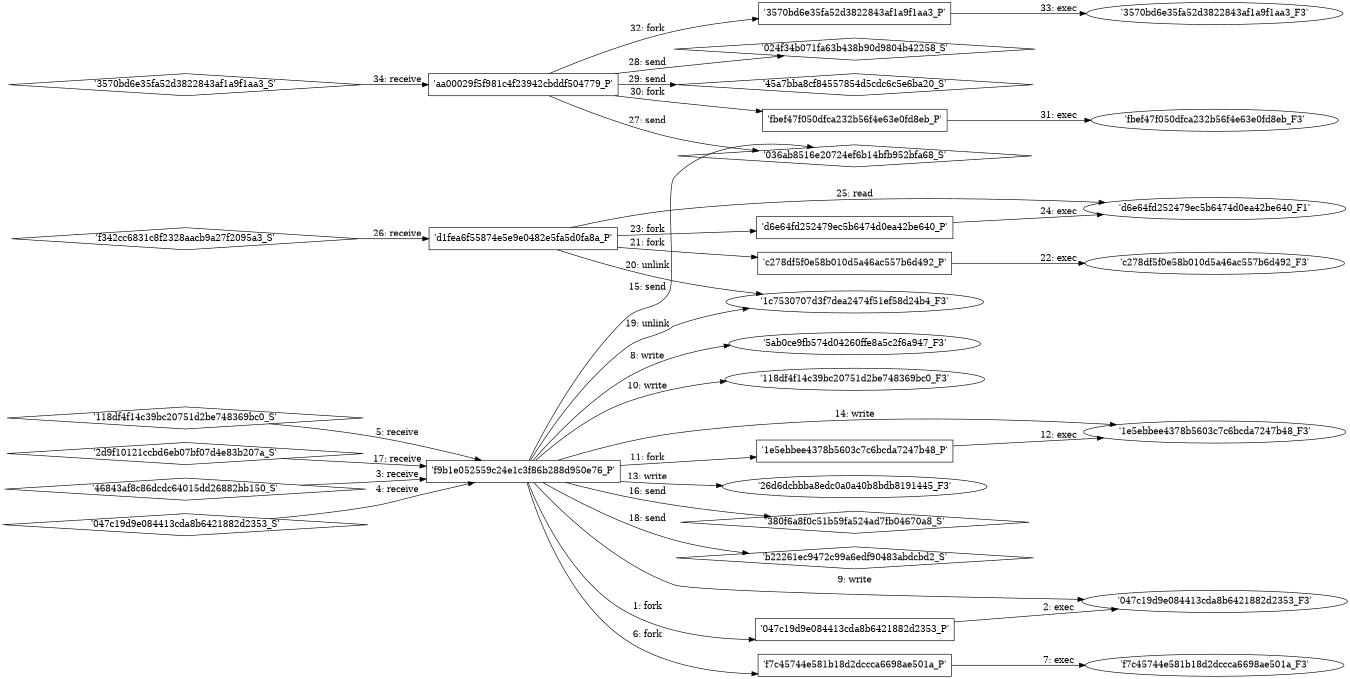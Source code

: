 digraph "D:\Learning\Paper\apt\基于CTI的攻击预警\Dataset\攻击图\ASGfromALLCTI\Cyber Security Week in Review (Feb. 8).dot" {
rankdir="LR"
size="9"
fixedsize="false"
splines="true"
nodesep=0.3
ranksep=0
fontsize=10
overlap="scalexy"
engine= "neato"
	"'f9b1e052559c24e1c3f86b288d950e76_P'" [node_type=Process shape=box]
	"'047c19d9e084413cda8b6421882d2353_P'" [node_type=Process shape=box]
	"'f9b1e052559c24e1c3f86b288d950e76_P'" -> "'047c19d9e084413cda8b6421882d2353_P'" [label="1: fork"]
	"'047c19d9e084413cda8b6421882d2353_P'" [node_type=Process shape=box]
	"'047c19d9e084413cda8b6421882d2353_F3'" [node_type=File shape=ellipse]
	"'047c19d9e084413cda8b6421882d2353_P'" -> "'047c19d9e084413cda8b6421882d2353_F3'" [label="2: exec"]
	"'f9b1e052559c24e1c3f86b288d950e76_P'" [node_type=Process shape=box]
	"'46843af8c86dcdc64015dd26882bb150_S'" [node_type=Socket shape=diamond]
	"'46843af8c86dcdc64015dd26882bb150_S'" -> "'f9b1e052559c24e1c3f86b288d950e76_P'" [label="3: receive"]
	"'f9b1e052559c24e1c3f86b288d950e76_P'" [node_type=Process shape=box]
	"'047c19d9e084413cda8b6421882d2353_S'" [node_type=Socket shape=diamond]
	"'047c19d9e084413cda8b6421882d2353_S'" -> "'f9b1e052559c24e1c3f86b288d950e76_P'" [label="4: receive"]
	"'f9b1e052559c24e1c3f86b288d950e76_P'" [node_type=Process shape=box]
	"'118df4f14c39bc20751d2be748369bc0_S'" [node_type=Socket shape=diamond]
	"'118df4f14c39bc20751d2be748369bc0_S'" -> "'f9b1e052559c24e1c3f86b288d950e76_P'" [label="5: receive"]
	"'f9b1e052559c24e1c3f86b288d950e76_P'" [node_type=Process shape=box]
	"'f7c45744e581b18d2dccca6698ae501a_P'" [node_type=Process shape=box]
	"'f9b1e052559c24e1c3f86b288d950e76_P'" -> "'f7c45744e581b18d2dccca6698ae501a_P'" [label="6: fork"]
	"'f7c45744e581b18d2dccca6698ae501a_P'" [node_type=Process shape=box]
	"'f7c45744e581b18d2dccca6698ae501a_F3'" [node_type=File shape=ellipse]
	"'f7c45744e581b18d2dccca6698ae501a_P'" -> "'f7c45744e581b18d2dccca6698ae501a_F3'" [label="7: exec"]
	"'5ab0ce9fb574d04260ffe8a5c2f6a947_F3'" [node_type=file shape=ellipse]
	"'f9b1e052559c24e1c3f86b288d950e76_P'" [node_type=Process shape=box]
	"'f9b1e052559c24e1c3f86b288d950e76_P'" -> "'5ab0ce9fb574d04260ffe8a5c2f6a947_F3'" [label="8: write"]
	"'047c19d9e084413cda8b6421882d2353_F3'" [node_type=file shape=ellipse]
	"'f9b1e052559c24e1c3f86b288d950e76_P'" [node_type=Process shape=box]
	"'f9b1e052559c24e1c3f86b288d950e76_P'" -> "'047c19d9e084413cda8b6421882d2353_F3'" [label="9: write"]
	"'118df4f14c39bc20751d2be748369bc0_F3'" [node_type=file shape=ellipse]
	"'f9b1e052559c24e1c3f86b288d950e76_P'" [node_type=Process shape=box]
	"'f9b1e052559c24e1c3f86b288d950e76_P'" -> "'118df4f14c39bc20751d2be748369bc0_F3'" [label="10: write"]
	"'f9b1e052559c24e1c3f86b288d950e76_P'" [node_type=Process shape=box]
	"'1e5ebbee4378b5603c7c6bcda7247b48_P'" [node_type=Process shape=box]
	"'f9b1e052559c24e1c3f86b288d950e76_P'" -> "'1e5ebbee4378b5603c7c6bcda7247b48_P'" [label="11: fork"]
	"'1e5ebbee4378b5603c7c6bcda7247b48_P'" [node_type=Process shape=box]
	"'1e5ebbee4378b5603c7c6bcda7247b48_F3'" [node_type=File shape=ellipse]
	"'1e5ebbee4378b5603c7c6bcda7247b48_P'" -> "'1e5ebbee4378b5603c7c6bcda7247b48_F3'" [label="12: exec"]
	"'26d6dcbbba8edc0a0a40b8bdb8191445_F3'" [node_type=file shape=ellipse]
	"'f9b1e052559c24e1c3f86b288d950e76_P'" [node_type=Process shape=box]
	"'f9b1e052559c24e1c3f86b288d950e76_P'" -> "'26d6dcbbba8edc0a0a40b8bdb8191445_F3'" [label="13: write"]
	"'1e5ebbee4378b5603c7c6bcda7247b48_F3'" [node_type=file shape=ellipse]
	"'f9b1e052559c24e1c3f86b288d950e76_P'" [node_type=Process shape=box]
	"'f9b1e052559c24e1c3f86b288d950e76_P'" -> "'1e5ebbee4378b5603c7c6bcda7247b48_F3'" [label="14: write"]
	"'036ab8516e20724ef6b14bfb952bfa68_S'" [node_type=Socket shape=diamond]
	"'f9b1e052559c24e1c3f86b288d950e76_P'" [node_type=Process shape=box]
	"'f9b1e052559c24e1c3f86b288d950e76_P'" -> "'036ab8516e20724ef6b14bfb952bfa68_S'" [label="15: send"]
	"'380f6a8f0c51b59fa524ad7fb04670a8_S'" [node_type=Socket shape=diamond]
	"'f9b1e052559c24e1c3f86b288d950e76_P'" [node_type=Process shape=box]
	"'f9b1e052559c24e1c3f86b288d950e76_P'" -> "'380f6a8f0c51b59fa524ad7fb04670a8_S'" [label="16: send"]
	"'f9b1e052559c24e1c3f86b288d950e76_P'" [node_type=Process shape=box]
	"'2d9f10121ccbd6eb07bf07d4e83b207a_S'" [node_type=Socket shape=diamond]
	"'2d9f10121ccbd6eb07bf07d4e83b207a_S'" -> "'f9b1e052559c24e1c3f86b288d950e76_P'" [label="17: receive"]
	"'b22261ec9472c99a6edf90483abdcbd2_S'" [node_type=Socket shape=diamond]
	"'f9b1e052559c24e1c3f86b288d950e76_P'" [node_type=Process shape=box]
	"'f9b1e052559c24e1c3f86b288d950e76_P'" -> "'b22261ec9472c99a6edf90483abdcbd2_S'" [label="18: send"]
	"'1c7530707d3f7dea2474f51ef58d24b4_F3'" [node_type=file shape=ellipse]
	"'f9b1e052559c24e1c3f86b288d950e76_P'" [node_type=Process shape=box]
	"'f9b1e052559c24e1c3f86b288d950e76_P'" -> "'1c7530707d3f7dea2474f51ef58d24b4_F3'" [label="19: unlink"]
	"'1c7530707d3f7dea2474f51ef58d24b4_F3'" [node_type=file shape=ellipse]
	"'d1fea6f55874e5e9e0482e5fa5d0fa8a_P'" [node_type=Process shape=box]
	"'d1fea6f55874e5e9e0482e5fa5d0fa8a_P'" -> "'1c7530707d3f7dea2474f51ef58d24b4_F3'" [label="20: unlink"]
	"'d1fea6f55874e5e9e0482e5fa5d0fa8a_P'" [node_type=Process shape=box]
	"'c278df5f0e58b010d5a46ac557b6d492_P'" [node_type=Process shape=box]
	"'d1fea6f55874e5e9e0482e5fa5d0fa8a_P'" -> "'c278df5f0e58b010d5a46ac557b6d492_P'" [label="21: fork"]
	"'c278df5f0e58b010d5a46ac557b6d492_P'" [node_type=Process shape=box]
	"'c278df5f0e58b010d5a46ac557b6d492_F3'" [node_type=File shape=ellipse]
	"'c278df5f0e58b010d5a46ac557b6d492_P'" -> "'c278df5f0e58b010d5a46ac557b6d492_F3'" [label="22: exec"]
	"'d1fea6f55874e5e9e0482e5fa5d0fa8a_P'" [node_type=Process shape=box]
	"'d6e64fd252479ec5b6474d0ea42be640_P'" [node_type=Process shape=box]
	"'d1fea6f55874e5e9e0482e5fa5d0fa8a_P'" -> "'d6e64fd252479ec5b6474d0ea42be640_P'" [label="23: fork"]
	"'d6e64fd252479ec5b6474d0ea42be640_P'" [node_type=Process shape=box]
	"'d6e64fd252479ec5b6474d0ea42be640_F1'" [node_type=File shape=ellipse]
	"'d6e64fd252479ec5b6474d0ea42be640_P'" -> "'d6e64fd252479ec5b6474d0ea42be640_F1'" [label="24: exec"]
	"'d6e64fd252479ec5b6474d0ea42be640_F1'" [node_type=file shape=ellipse]
	"'d1fea6f55874e5e9e0482e5fa5d0fa8a_P'" [node_type=Process shape=box]
	"'d1fea6f55874e5e9e0482e5fa5d0fa8a_P'" -> "'d6e64fd252479ec5b6474d0ea42be640_F1'" [label="25: read"]
	"'d1fea6f55874e5e9e0482e5fa5d0fa8a_P'" [node_type=Process shape=box]
	"'f342cc6831c8f2328aacb9a27f2095a3_S'" [node_type=Socket shape=diamond]
	"'f342cc6831c8f2328aacb9a27f2095a3_S'" -> "'d1fea6f55874e5e9e0482e5fa5d0fa8a_P'" [label="26: receive"]
	"'036ab8516e20724ef6b14bfb952bfa68_S'" [node_type=Socket shape=diamond]
	"'aa00029f5f981c4f23942cbddf504779_P'" [node_type=Process shape=box]
	"'aa00029f5f981c4f23942cbddf504779_P'" -> "'036ab8516e20724ef6b14bfb952bfa68_S'" [label="27: send"]
	"'024f34b071fa63b438b90d9804b42258_S'" [node_type=Socket shape=diamond]
	"'aa00029f5f981c4f23942cbddf504779_P'" [node_type=Process shape=box]
	"'aa00029f5f981c4f23942cbddf504779_P'" -> "'024f34b071fa63b438b90d9804b42258_S'" [label="28: send"]
	"'45a7bba8cf84557854d5cdc6c5e6ba20_S'" [node_type=Socket shape=diamond]
	"'aa00029f5f981c4f23942cbddf504779_P'" [node_type=Process shape=box]
	"'aa00029f5f981c4f23942cbddf504779_P'" -> "'45a7bba8cf84557854d5cdc6c5e6ba20_S'" [label="29: send"]
	"'aa00029f5f981c4f23942cbddf504779_P'" [node_type=Process shape=box]
	"'fbef47f050dfca232b56f4e63e0fd8eb_P'" [node_type=Process shape=box]
	"'aa00029f5f981c4f23942cbddf504779_P'" -> "'fbef47f050dfca232b56f4e63e0fd8eb_P'" [label="30: fork"]
	"'fbef47f050dfca232b56f4e63e0fd8eb_P'" [node_type=Process shape=box]
	"'fbef47f050dfca232b56f4e63e0fd8eb_F3'" [node_type=File shape=ellipse]
	"'fbef47f050dfca232b56f4e63e0fd8eb_P'" -> "'fbef47f050dfca232b56f4e63e0fd8eb_F3'" [label="31: exec"]
	"'aa00029f5f981c4f23942cbddf504779_P'" [node_type=Process shape=box]
	"'3570bd6e35fa52d3822843af1a9f1aa3_P'" [node_type=Process shape=box]
	"'aa00029f5f981c4f23942cbddf504779_P'" -> "'3570bd6e35fa52d3822843af1a9f1aa3_P'" [label="32: fork"]
	"'3570bd6e35fa52d3822843af1a9f1aa3_P'" [node_type=Process shape=box]
	"'3570bd6e35fa52d3822843af1a9f1aa3_F3'" [node_type=File shape=ellipse]
	"'3570bd6e35fa52d3822843af1a9f1aa3_P'" -> "'3570bd6e35fa52d3822843af1a9f1aa3_F3'" [label="33: exec"]
	"'aa00029f5f981c4f23942cbddf504779_P'" [node_type=Process shape=box]
	"'3570bd6e35fa52d3822843af1a9f1aa3_S'" [node_type=Socket shape=diamond]
	"'3570bd6e35fa52d3822843af1a9f1aa3_S'" -> "'aa00029f5f981c4f23942cbddf504779_P'" [label="34: receive"]
}
